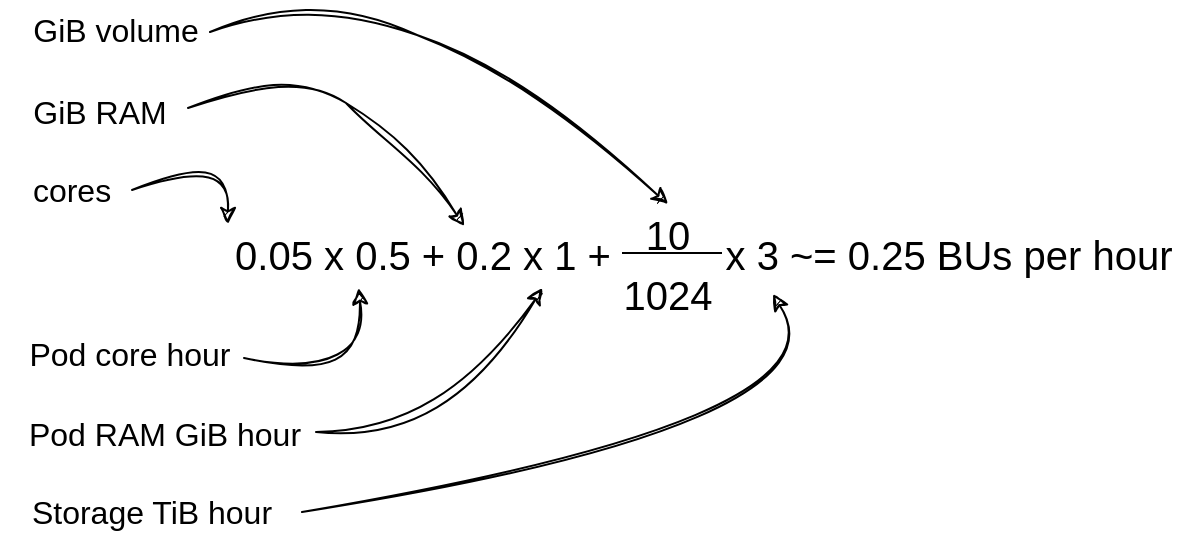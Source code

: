 <mxfile version="24.2.8" type="device">
  <diagram name="Page-1" id="nPhEMIKJ8trP1odD_Ibm">
    <mxGraphModel dx="1364" dy="688" grid="1" gridSize="10" guides="1" tooltips="1" connect="1" arrows="1" fold="1" page="1" pageScale="1" pageWidth="850" pageHeight="1100" math="0" shadow="0">
      <root>
        <mxCell id="0" />
        <mxCell id="1" parent="0" />
        <mxCell id="pjsbcFSUHYRexGqAVGd9-38" value="" style="curved=1;endArrow=classic;html=1;rounded=0;exitX=1;exitY=0.5;exitDx=0;exitDy=0;entryX=0;entryY=0;entryDx=0;entryDy=0;sketch=1;curveFitting=1;jiggle=2;" edge="1" parent="1" source="pjsbcFSUHYRexGqAVGd9-11" target="pjsbcFSUHYRexGqAVGd9-1">
          <mxGeometry width="50" height="50" relative="1" as="geometry">
            <mxPoint x="131" y="240" as="sourcePoint" />
            <mxPoint x="181" y="290" as="targetPoint" />
            <Array as="points">
              <mxPoint x="140" y="250" />
            </Array>
          </mxGeometry>
        </mxCell>
        <mxCell id="pjsbcFSUHYRexGqAVGd9-1" value="&lt;font style=&quot;font-size: 20px;&quot;&gt;0.05 x 0.5 + 0.2 x 1 +&lt;/font&gt;" style="text;html=1;align=center;verticalAlign=middle;whiteSpace=wrap;rounded=0;" vertex="1" parent="1">
          <mxGeometry x="140" y="290" width="195" height="30" as="geometry" />
        </mxCell>
        <mxCell id="pjsbcFSUHYRexGqAVGd9-2" value="&lt;font style=&quot;font-size: 20px;&quot;&gt;10&lt;/font&gt;" style="text;html=1;align=center;verticalAlign=middle;whiteSpace=wrap;rounded=0;" vertex="1" parent="1">
          <mxGeometry x="330" y="280" width="60" height="30" as="geometry" />
        </mxCell>
        <mxCell id="pjsbcFSUHYRexGqAVGd9-3" value="&lt;font style=&quot;font-size: 20px;&quot;&gt;1024&lt;/font&gt;" style="text;html=1;align=center;verticalAlign=middle;whiteSpace=wrap;rounded=0;" vertex="1" parent="1">
          <mxGeometry x="330" y="310" width="60" height="30" as="geometry" />
        </mxCell>
        <mxCell id="pjsbcFSUHYRexGqAVGd9-6" value="" style="endArrow=none;html=1;rounded=0;" edge="1" parent="1">
          <mxGeometry width="50" height="50" relative="1" as="geometry">
            <mxPoint x="337" y="304.5" as="sourcePoint" />
            <mxPoint x="387" y="304.5" as="targetPoint" />
            <Array as="points">
              <mxPoint x="367" y="304.5" />
            </Array>
          </mxGeometry>
        </mxCell>
        <mxCell id="pjsbcFSUHYRexGqAVGd9-10" value="&lt;font style=&quot;font-size: 20px;&quot;&gt;x 3 ~= 0.25 BUs per hour&lt;br&gt;&lt;/font&gt;" style="text;html=1;align=center;verticalAlign=middle;resizable=0;points=[];autosize=1;strokeColor=none;fillColor=none;" vertex="1" parent="1">
          <mxGeometry x="375" y="285" width="250" height="40" as="geometry" />
        </mxCell>
        <mxCell id="pjsbcFSUHYRexGqAVGd9-11" value="&lt;font style=&quot;font-size: 16px;&quot;&gt;cores&lt;/font&gt;" style="text;html=1;align=center;verticalAlign=middle;whiteSpace=wrap;rounded=0;" vertex="1" parent="1">
          <mxGeometry x="32" y="258" width="60" height="30" as="geometry" />
        </mxCell>
        <mxCell id="pjsbcFSUHYRexGqAVGd9-13" value="&lt;font style=&quot;font-size: 16px;&quot;&gt;Storage TiB hour&lt;/font&gt;" style="text;html=1;align=center;verticalAlign=middle;whiteSpace=wrap;rounded=0;" vertex="1" parent="1">
          <mxGeometry x="27" y="419" width="150" height="30" as="geometry" />
        </mxCell>
        <mxCell id="pjsbcFSUHYRexGqAVGd9-14" value="&lt;font style=&quot;font-size: 16px;&quot;&gt;Pod RAM GiB hour&lt;/font&gt;" style="text;html=1;align=center;verticalAlign=middle;whiteSpace=wrap;rounded=0;" vertex="1" parent="1">
          <mxGeometry x="36" y="380" width="145" height="30" as="geometry" />
        </mxCell>
        <mxCell id="pjsbcFSUHYRexGqAVGd9-15" value="&lt;font style=&quot;font-size: 16px;&quot;&gt;Pod core hour&lt;/font&gt;" style="text;html=1;align=center;verticalAlign=middle;whiteSpace=wrap;rounded=0;" vertex="1" parent="1">
          <mxGeometry x="36" y="340" width="110" height="30" as="geometry" />
        </mxCell>
        <mxCell id="pjsbcFSUHYRexGqAVGd9-16" value="&lt;font style=&quot;font-size: 16px;&quot;&gt;GiB volume&lt;/font&gt;" style="text;html=1;align=center;verticalAlign=middle;whiteSpace=wrap;rounded=0;" vertex="1" parent="1">
          <mxGeometry x="34" y="178" width="100" height="30" as="geometry" />
        </mxCell>
        <mxCell id="pjsbcFSUHYRexGqAVGd9-17" value="&lt;font style=&quot;font-size: 16px;&quot;&gt;GiB RAM&lt;/font&gt;" style="text;html=1;align=center;verticalAlign=middle;whiteSpace=wrap;rounded=0;" vertex="1" parent="1">
          <mxGeometry x="26" y="219" width="100" height="30" as="geometry" />
        </mxCell>
        <mxCell id="pjsbcFSUHYRexGqAVGd9-34" value="" style="curved=1;endArrow=classic;html=1;rounded=0;strokeColor=none;targetPerimeterSpacing=0;sourcePerimeterSpacing=0;strokeWidth=5;sketch=1;curveFitting=1;jiggle=2;" edge="1" parent="1">
          <mxGeometry width="50" height="50" relative="1" as="geometry">
            <mxPoint x="157" y="374" as="sourcePoint" />
            <mxPoint x="207" y="324" as="targetPoint" />
            <Array as="points">
              <mxPoint x="207" y="374" />
              <mxPoint x="157" y="324" />
            </Array>
          </mxGeometry>
        </mxCell>
        <mxCell id="pjsbcFSUHYRexGqAVGd9-35" value="" style="curved=1;endArrow=classic;html=1;rounded=0;entryX=0.335;entryY=1.067;entryDx=0;entryDy=0;entryPerimeter=0;sketch=1;curveFitting=1;jiggle=2;" edge="1" parent="1" target="pjsbcFSUHYRexGqAVGd9-1">
          <mxGeometry width="50" height="50" relative="1" as="geometry">
            <mxPoint x="148" y="357" as="sourcePoint" />
            <mxPoint x="198" y="307" as="targetPoint" />
            <Array as="points">
              <mxPoint x="210" y="370" />
            </Array>
          </mxGeometry>
        </mxCell>
        <mxCell id="pjsbcFSUHYRexGqAVGd9-36" value="" style="curved=1;endArrow=classic;html=1;rounded=0;entryX=0.806;entryY=1.067;entryDx=0;entryDy=0;entryPerimeter=0;sketch=1;curveFitting=1;jiggle=2;" edge="1" parent="1" target="pjsbcFSUHYRexGqAVGd9-1">
          <mxGeometry width="50" height="50" relative="1" as="geometry">
            <mxPoint x="184" y="394" as="sourcePoint" />
            <mxPoint x="234" y="344" as="targetPoint" />
            <Array as="points">
              <mxPoint x="250" y="400" />
            </Array>
          </mxGeometry>
        </mxCell>
        <mxCell id="pjsbcFSUHYRexGqAVGd9-37" value="" style="curved=1;endArrow=classic;html=1;rounded=0;exitX=1;exitY=0.5;exitDx=0;exitDy=0;entryX=0.15;entryY=1;entryDx=0;entryDy=0;entryPerimeter=0;sketch=1;curveFitting=1;jiggle=2;" edge="1" parent="1" source="pjsbcFSUHYRexGqAVGd9-13" target="pjsbcFSUHYRexGqAVGd9-10">
          <mxGeometry width="50" height="50" relative="1" as="geometry">
            <mxPoint x="400" y="389" as="sourcePoint" />
            <mxPoint x="450" y="339" as="targetPoint" />
            <Array as="points">
              <mxPoint x="450" y="389" />
            </Array>
          </mxGeometry>
        </mxCell>
        <mxCell id="pjsbcFSUHYRexGqAVGd9-41" value="" style="curved=1;endArrow=classic;html=1;rounded=0;exitX=1;exitY=0.5;exitDx=0;exitDy=0;entryX=0.606;entryY=0.033;entryDx=0;entryDy=0;sketch=1;curveFitting=1;jiggle=2;entryPerimeter=0;" edge="1" parent="1" target="pjsbcFSUHYRexGqAVGd9-1">
          <mxGeometry width="50" height="50" relative="1" as="geometry">
            <mxPoint x="120" y="232" as="sourcePoint" />
            <mxPoint x="193" y="249" as="targetPoint" />
            <Array as="points">
              <mxPoint x="168" y="209" />
              <mxPoint x="230" y="250" />
            </Array>
          </mxGeometry>
        </mxCell>
        <mxCell id="pjsbcFSUHYRexGqAVGd9-43" value="" style="curved=1;endArrow=classic;html=1;rounded=0;exitX=1;exitY=0.5;exitDx=0;exitDy=0;entryX=0.5;entryY=0;entryDx=0;entryDy=0;sketch=1;curveFitting=1;jiggle=2;" edge="1" parent="1" target="pjsbcFSUHYRexGqAVGd9-2">
          <mxGeometry width="50" height="50" relative="1" as="geometry">
            <mxPoint x="131" y="194" as="sourcePoint" />
            <mxPoint x="279" y="253" as="targetPoint" />
            <Array as="points">
              <mxPoint x="179" y="171" />
              <mxPoint x="290" y="220" />
            </Array>
          </mxGeometry>
        </mxCell>
      </root>
    </mxGraphModel>
  </diagram>
</mxfile>
